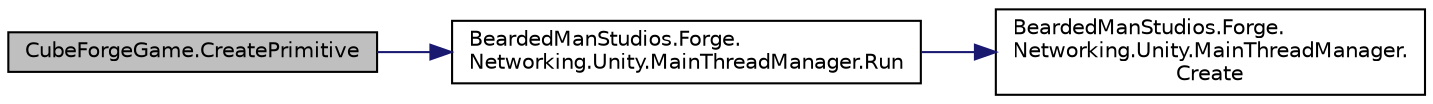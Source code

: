 digraph "CubeForgeGame.CreatePrimitive"
{
 // LATEX_PDF_SIZE
  edge [fontname="Helvetica",fontsize="10",labelfontname="Helvetica",labelfontsize="10"];
  node [fontname="Helvetica",fontsize="10",shape=record];
  rankdir="LR";
  Node9 [label="CubeForgeGame.CreatePrimitive",height=0.2,width=0.4,color="black", fillcolor="grey75", style="filled", fontcolor="black",tooltip="Used to create a primitive on the network"];
  Node9 -> Node10 [color="midnightblue",fontsize="10",style="solid",fontname="Helvetica"];
  Node10 [label="BeardedManStudios.Forge.\lNetworking.Unity.MainThreadManager.Run",height=0.2,width=0.4,color="black", fillcolor="white", style="filled",URL="$class_bearded_man_studios_1_1_forge_1_1_networking_1_1_unity_1_1_main_thread_manager.html#a7af2419cbe4e68c03830072a2fb535b8",tooltip="Add a function to the list of functions to call on the main thread via the Update function"];
  Node10 -> Node11 [color="midnightblue",fontsize="10",style="solid",fontname="Helvetica"];
  Node11 [label="BeardedManStudios.Forge.\lNetworking.Unity.MainThreadManager.\lCreate",height=0.2,width=0.4,color="black", fillcolor="white", style="filled",URL="$class_bearded_man_studios_1_1_forge_1_1_networking_1_1_unity_1_1_main_thread_manager.html#a1c20676eb649b3ce5d53a15f1d57c7e4",tooltip="This will create a main thread manager if one is not already created"];
}
